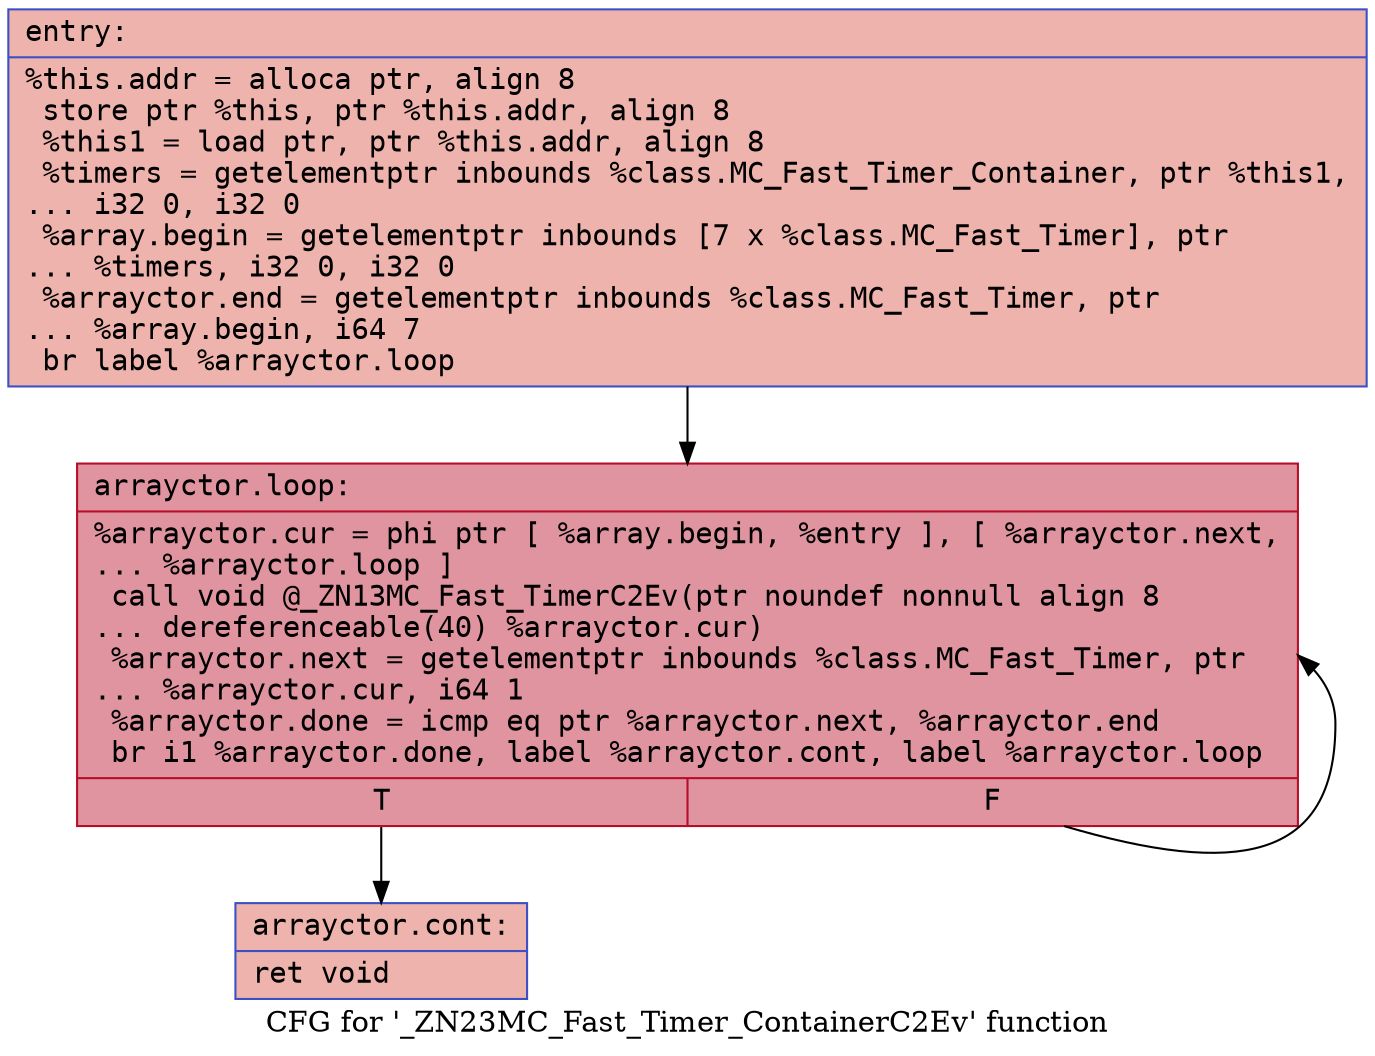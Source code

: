 digraph "CFG for '_ZN23MC_Fast_Timer_ContainerC2Ev' function" {
	label="CFG for '_ZN23MC_Fast_Timer_ContainerC2Ev' function";

	Node0x564271974090 [shape=record,color="#3d50c3ff", style=filled, fillcolor="#d6524470" fontname="Courier",label="{entry:\l|  %this.addr = alloca ptr, align 8\l  store ptr %this, ptr %this.addr, align 8\l  %this1 = load ptr, ptr %this.addr, align 8\l  %timers = getelementptr inbounds %class.MC_Fast_Timer_Container, ptr %this1,\l... i32 0, i32 0\l  %array.begin = getelementptr inbounds [7 x %class.MC_Fast_Timer], ptr\l... %timers, i32 0, i32 0\l  %arrayctor.end = getelementptr inbounds %class.MC_Fast_Timer, ptr\l... %array.begin, i64 7\l  br label %arrayctor.loop\l}"];
	Node0x564271974090 -> Node0x5642719744d0[tooltip="entry -> arrayctor.loop\nProbability 100.00%" ];
	Node0x5642719744d0 [shape=record,color="#b70d28ff", style=filled, fillcolor="#b70d2870" fontname="Courier",label="{arrayctor.loop:\l|  %arrayctor.cur = phi ptr [ %array.begin, %entry ], [ %arrayctor.next,\l... %arrayctor.loop ]\l  call void @_ZN13MC_Fast_TimerC2Ev(ptr noundef nonnull align 8\l... dereferenceable(40) %arrayctor.cur)\l  %arrayctor.next = getelementptr inbounds %class.MC_Fast_Timer, ptr\l... %arrayctor.cur, i64 1\l  %arrayctor.done = icmp eq ptr %arrayctor.next, %arrayctor.end\l  br i1 %arrayctor.done, label %arrayctor.cont, label %arrayctor.loop\l|{<s0>T|<s1>F}}"];
	Node0x5642719744d0:s0 -> Node0x564271974940[tooltip="arrayctor.loop -> arrayctor.cont\nProbability 3.12%" ];
	Node0x5642719744d0:s1 -> Node0x5642719744d0[tooltip="arrayctor.loop -> arrayctor.loop\nProbability 96.88%" ];
	Node0x564271974940 [shape=record,color="#3d50c3ff", style=filled, fillcolor="#d6524470" fontname="Courier",label="{arrayctor.cont:\l|  ret void\l}"];
}
